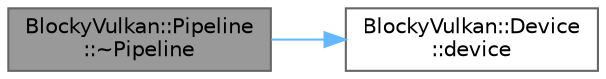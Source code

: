 digraph "BlockyVulkan::Pipeline::~Pipeline"
{
 // LATEX_PDF_SIZE
  bgcolor="transparent";
  edge [fontname=Helvetica,fontsize=10,labelfontname=Helvetica,labelfontsize=10];
  node [fontname=Helvetica,fontsize=10,shape=box,height=0.2,width=0.4];
  rankdir="LR";
  Node1 [id="Node000001",label="BlockyVulkan::Pipeline\l::~Pipeline",height=0.2,width=0.4,color="gray40", fillcolor="grey60", style="filled", fontcolor="black",tooltip=" "];
  Node1 -> Node2 [id="edge1_Node000001_Node000002",color="steelblue1",style="solid",tooltip=" "];
  Node2 [id="Node000002",label="BlockyVulkan::Device\l::device",height=0.2,width=0.4,color="grey40", fillcolor="white", style="filled",URL="$class_blocky_vulkan_1_1_device.html#abd0f1af74c6907d4354112e1291db9aa",tooltip=" "];
}
